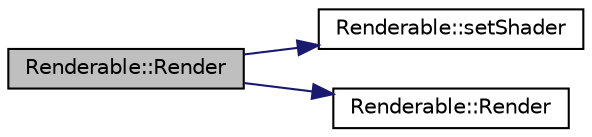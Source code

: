 digraph "Renderable::Render"
{
  edge [fontname="Helvetica",fontsize="10",labelfontname="Helvetica",labelfontsize="10"];
  node [fontname="Helvetica",fontsize="10",shape=record];
  rankdir="LR";
  Node1 [label="Renderable::Render",height=0.2,width=0.4,color="black", fillcolor="grey75", style="filled", fontcolor="black"];
  Node1 -> Node2 [color="midnightblue",fontsize="10",style="solid",fontname="Helvetica"];
  Node2 [label="Renderable::setShader",height=0.2,width=0.4,color="black", fillcolor="white", style="filled",URL="$class_renderable.html#aeb1e795d81876a10149387d2496af6c3"];
  Node1 -> Node3 [color="midnightblue",fontsize="10",style="solid",fontname="Helvetica"];
  Node3 [label="Renderable::Render",height=0.2,width=0.4,color="black", fillcolor="white", style="filled",URL="$class_renderable.html#a6bc986f9a3962fc06bc1c7f9b729104f"];
}
